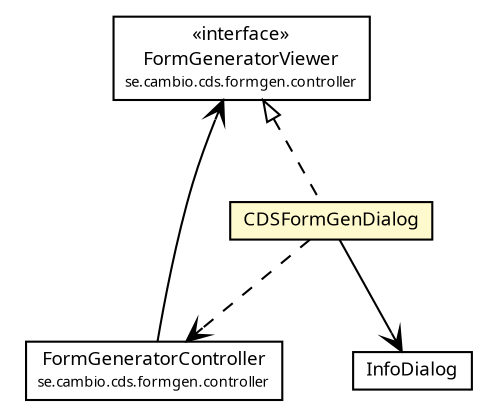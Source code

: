 #!/usr/local/bin/dot
#
# Class diagram 
# Generated by UMLGraph version R5_6 (http://www.umlgraph.org/)
#

digraph G {
	edge [fontname="Trebuchet MS",fontsize=10,labelfontname="Trebuchet MS",labelfontsize=10];
	node [fontname="Trebuchet MS",fontsize=10,shape=plaintext];
	nodesep=0.25;
	ranksep=0.5;
	// se.cambio.cds.formgen.controller.FormGeneratorViewer
	c99215 [label=<<table title="se.cambio.cds.formgen.controller.FormGeneratorViewer" border="0" cellborder="1" cellspacing="0" cellpadding="2" port="p" href="../../controller/FormGeneratorViewer.html">
		<tr><td><table border="0" cellspacing="0" cellpadding="1">
<tr><td align="center" balign="center"> &#171;interface&#187; </td></tr>
<tr><td align="center" balign="center"><font face="Trebuchet MS"> FormGeneratorViewer </font></td></tr>
<tr><td align="center" balign="center"><font face="Trebuchet MS" point-size="7.0"> se.cambio.cds.formgen.controller </font></td></tr>
		</table></td></tr>
		</table>>, URL="../../controller/FormGeneratorViewer.html", fontname="Trebuchet MS", fontcolor="black", fontsize=9.0];
	// se.cambio.cds.formgen.controller.FormGeneratorController
	c99216 [label=<<table title="se.cambio.cds.formgen.controller.FormGeneratorController" border="0" cellborder="1" cellspacing="0" cellpadding="2" port="p" href="../../controller/FormGeneratorController.html">
		<tr><td><table border="0" cellspacing="0" cellpadding="1">
<tr><td align="center" balign="center"><font face="Trebuchet MS"> FormGeneratorController </font></td></tr>
<tr><td align="center" balign="center"><font face="Trebuchet MS" point-size="7.0"> se.cambio.cds.formgen.controller </font></td></tr>
		</table></td></tr>
		</table>>, URL="../../controller/FormGeneratorController.html", fontname="Trebuchet MS", fontcolor="black", fontsize=9.0];
	// se.cambio.cds.formgen.view.dialog.InfoDialog
	c99218 [label=<<table title="se.cambio.cds.formgen.view.dialog.InfoDialog" border="0" cellborder="1" cellspacing="0" cellpadding="2" port="p" href="./InfoDialog.html">
		<tr><td><table border="0" cellspacing="0" cellpadding="1">
<tr><td align="center" balign="center"><font face="Trebuchet MS"> InfoDialog </font></td></tr>
		</table></td></tr>
		</table>>, URL="./InfoDialog.html", fontname="Trebuchet MS", fontcolor="black", fontsize=9.0];
	// se.cambio.cds.formgen.view.dialog.CDSFormGenDialog
	c99219 [label=<<table title="se.cambio.cds.formgen.view.dialog.CDSFormGenDialog" border="0" cellborder="1" cellspacing="0" cellpadding="2" port="p" bgcolor="lemonChiffon" href="./CDSFormGenDialog.html">
		<tr><td><table border="0" cellspacing="0" cellpadding="1">
<tr><td align="center" balign="center"><font face="Trebuchet MS"> CDSFormGenDialog </font></td></tr>
		</table></td></tr>
		</table>>, URL="./CDSFormGenDialog.html", fontname="Trebuchet MS", fontcolor="black", fontsize=9.0];
	//se.cambio.cds.formgen.view.dialog.CDSFormGenDialog implements se.cambio.cds.formgen.controller.FormGeneratorViewer
	c99215:p -> c99219:p [dir=back,arrowtail=empty,style=dashed];
	// se.cambio.cds.formgen.controller.FormGeneratorController NAVASSOC se.cambio.cds.formgen.controller.FormGeneratorViewer
	c99216:p -> c99215:p [taillabel="", label="", headlabel="", fontname="Trebuchet MS", fontcolor="black", fontsize=10.0, color="black", arrowhead=open];
	// se.cambio.cds.formgen.view.dialog.CDSFormGenDialog NAVASSOC se.cambio.cds.formgen.view.dialog.InfoDialog
	c99219:p -> c99218:p [taillabel="", label="", headlabel="", fontname="Trebuchet MS", fontcolor="black", fontsize=10.0, color="black", arrowhead=open];
	// se.cambio.cds.formgen.view.dialog.CDSFormGenDialog DEPEND se.cambio.cds.formgen.controller.FormGeneratorController
	c99219:p -> c99216:p [taillabel="", label="", headlabel="", fontname="Trebuchet MS", fontcolor="black", fontsize=10.0, color="black", arrowhead=open, style=dashed];
}

